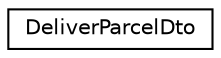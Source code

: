 digraph "Graphical Class Hierarchy"
{
 // INTERACTIVE_SVG=YES
 // LATEX_PDF_SIZE
  edge [fontname="Helvetica",fontsize="10",labelfontname="Helvetica",labelfontsize="10"];
  node [fontname="Helvetica",fontsize="10",shape=record];
  rankdir="LR";
  Node0 [label="DeliverParcelDto",height=0.2,width=0.4,color="black", fillcolor="white", style="filled",URL="$class_deliver_parcel_dto.html",tooltip=" "];
}
